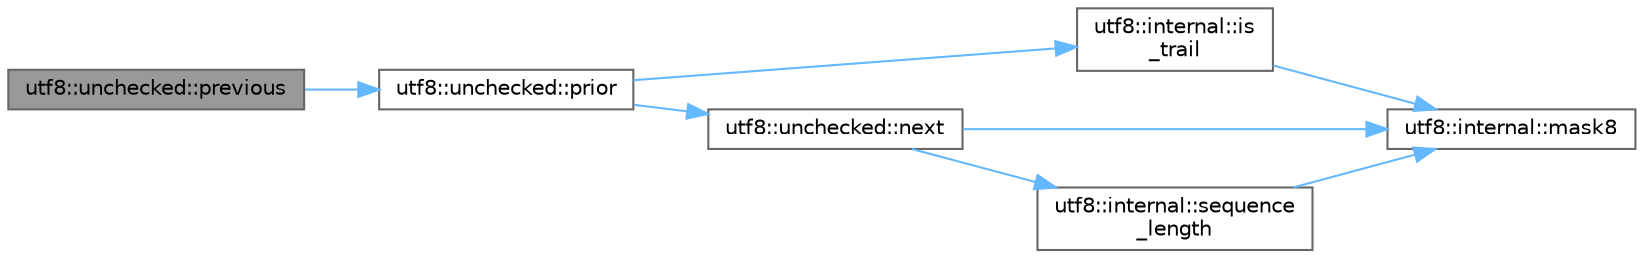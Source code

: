 digraph "utf8::unchecked::previous"
{
 // INTERACTIVE_SVG=YES
 // LATEX_PDF_SIZE
  bgcolor="transparent";
  edge [fontname=Helvetica,fontsize=10,labelfontname=Helvetica,labelfontsize=10];
  node [fontname=Helvetica,fontsize=10,shape=box,height=0.2,width=0.4];
  rankdir="LR";
  Node1 [label="utf8::unchecked::previous",height=0.2,width=0.4,color="gray40", fillcolor="grey60", style="filled", fontcolor="black",tooltip=" "];
  Node1 -> Node2 [color="steelblue1",style="solid"];
  Node2 [label="utf8::unchecked::prior",height=0.2,width=0.4,color="grey40", fillcolor="white", style="filled",URL="$namespaceutf8_1_1unchecked.html#ad2c0e4b9693713ac18ee543e214b3ef9",tooltip=" "];
  Node2 -> Node3 [color="steelblue1",style="solid"];
  Node3 [label="utf8::internal::is\l_trail",height=0.2,width=0.4,color="grey40", fillcolor="white", style="filled",URL="$namespaceutf8_1_1internal.html#ab4820484159ba613b4901476ceb24516",tooltip=" "];
  Node3 -> Node4 [color="steelblue1",style="solid"];
  Node4 [label="utf8::internal::mask8",height=0.2,width=0.4,color="grey40", fillcolor="white", style="filled",URL="$namespaceutf8_1_1internal.html#adf6e0469e279b9562aa461b4c3c1e7e4",tooltip=" "];
  Node2 -> Node5 [color="steelblue1",style="solid"];
  Node5 [label="utf8::unchecked::next",height=0.2,width=0.4,color="grey40", fillcolor="white", style="filled",URL="$namespaceutf8_1_1unchecked.html#ac5932c0cbb2498a111d53d26fd82f260",tooltip=" "];
  Node5 -> Node4 [color="steelblue1",style="solid"];
  Node5 -> Node6 [color="steelblue1",style="solid"];
  Node6 [label="utf8::internal::sequence\l_length",height=0.2,width=0.4,color="grey40", fillcolor="white", style="filled",URL="$namespaceutf8_1_1internal.html#adb347cc81d32ebb0fd22d849f7bff5ea",tooltip=" "];
  Node6 -> Node4 [color="steelblue1",style="solid"];
}
